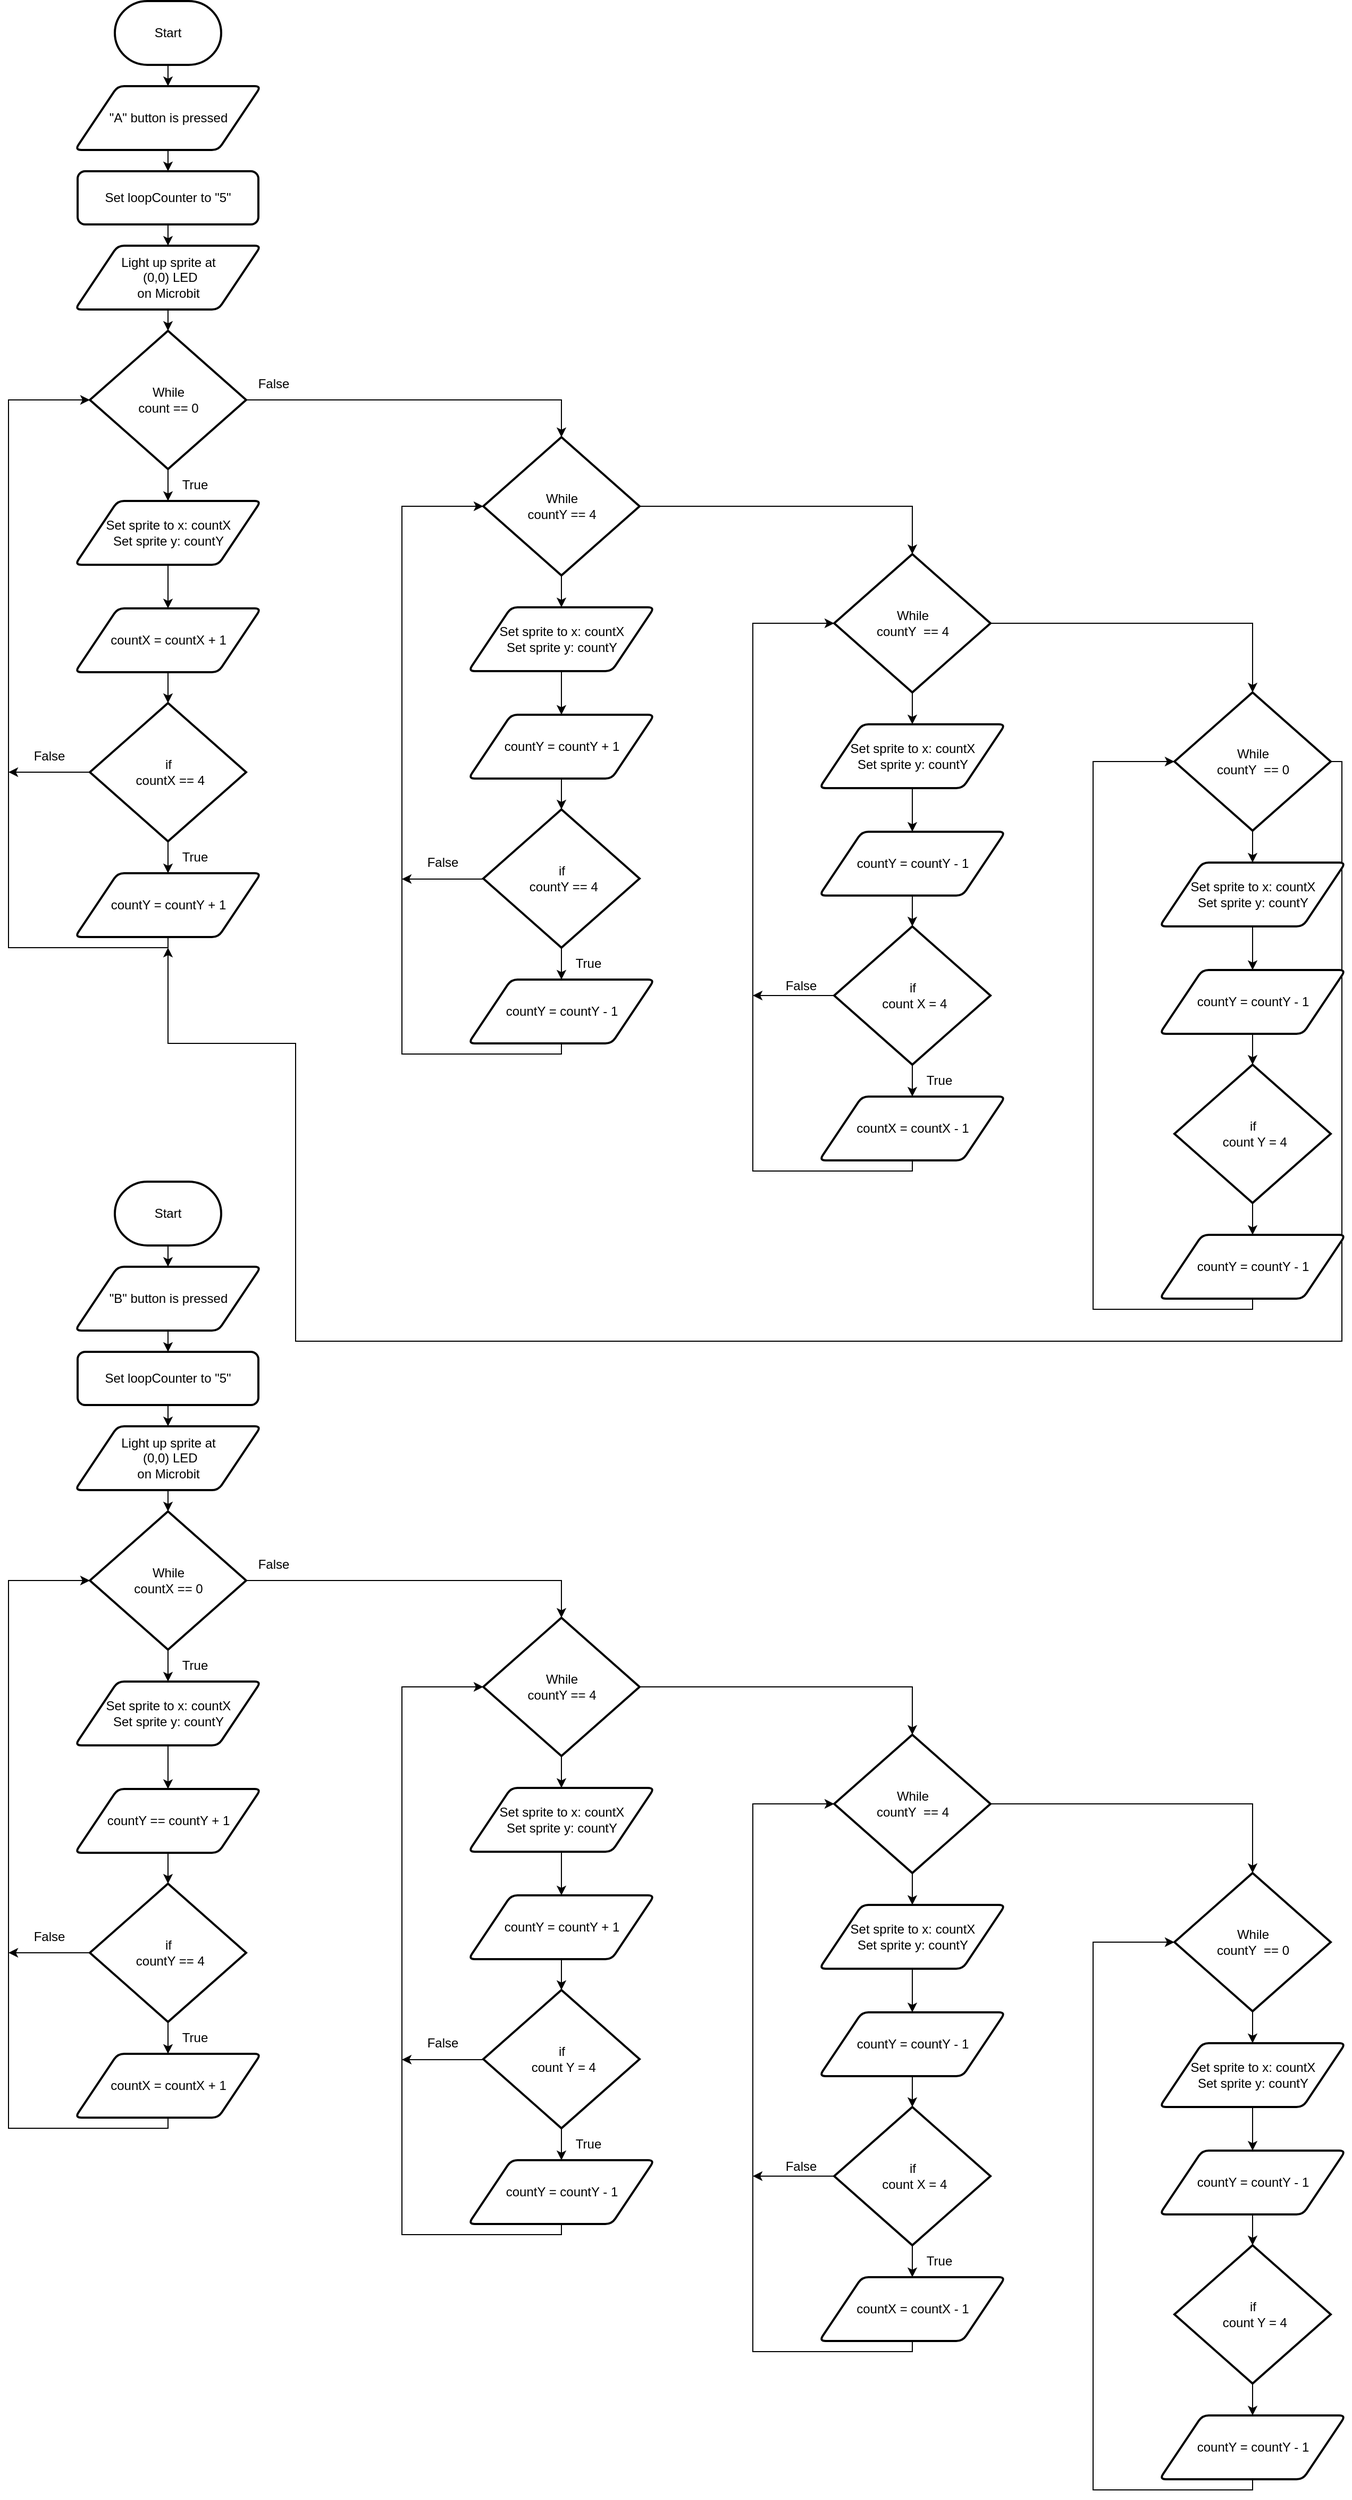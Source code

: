 <mxfile>
    <diagram id="HIP3nbAZw_EuaXWnEj3U" name="Page-1">
        <mxGraphModel dx="1851" dy="1880" grid="1" gridSize="10" guides="1" tooltips="1" connect="1" arrows="1" fold="1" page="1" pageScale="1" pageWidth="850" pageHeight="1100" math="0" shadow="0">
            <root>
                <mxCell id="0"/>
                <mxCell id="1" parent="0"/>
                <mxCell id="19" style="edgeStyle=orthogonalEdgeStyle;rounded=0;html=1;exitX=0.5;exitY=1;exitDx=0;exitDy=0;exitPerimeter=0;entryX=0.5;entryY=0;entryDx=0;entryDy=0;" edge="1" parent="1" source="2" target="9">
                    <mxGeometry relative="1" as="geometry"/>
                </mxCell>
                <mxCell id="2" value="Start" style="strokeWidth=2;html=1;shape=mxgraph.flowchart.terminator;whiteSpace=wrap;" parent="1" vertex="1">
                    <mxGeometry x="170" y="90" width="100" height="60" as="geometry"/>
                </mxCell>
                <mxCell id="20" style="edgeStyle=orthogonalEdgeStyle;rounded=0;html=1;exitX=0.5;exitY=1;exitDx=0;exitDy=0;entryX=0.5;entryY=0;entryDx=0;entryDy=0;" edge="1" parent="1" source="9" target="12">
                    <mxGeometry relative="1" as="geometry"/>
                </mxCell>
                <mxCell id="9" value="&quot;A&quot; button is pressed" style="shape=parallelogram;html=1;strokeWidth=2;perimeter=parallelogramPerimeter;whiteSpace=wrap;rounded=1;arcSize=12;size=0.23;" vertex="1" parent="1">
                    <mxGeometry x="132.5" y="170" width="175" height="60" as="geometry"/>
                </mxCell>
                <mxCell id="22" style="edgeStyle=orthogonalEdgeStyle;rounded=0;html=1;exitX=0.5;exitY=1;exitDx=0;exitDy=0;entryX=0.5;entryY=0;entryDx=0;entryDy=0;entryPerimeter=0;" edge="1" parent="1" source="11" target="13">
                    <mxGeometry relative="1" as="geometry"/>
                </mxCell>
                <mxCell id="11" value="Light up sprite at&lt;br&gt;&amp;nbsp;(0,0) LED&lt;br&gt;on Microbit" style="shape=parallelogram;html=1;strokeWidth=2;perimeter=parallelogramPerimeter;whiteSpace=wrap;rounded=1;arcSize=12;size=0.23;" vertex="1" parent="1">
                    <mxGeometry x="132.5" y="320" width="175" height="60" as="geometry"/>
                </mxCell>
                <mxCell id="21" style="edgeStyle=orthogonalEdgeStyle;rounded=0;html=1;exitX=0.5;exitY=1;exitDx=0;exitDy=0;entryX=0.5;entryY=0;entryDx=0;entryDy=0;" edge="1" parent="1" source="12" target="11">
                    <mxGeometry relative="1" as="geometry"/>
                </mxCell>
                <mxCell id="12" value="Set loopCounter to &quot;5&quot;" style="rounded=1;whiteSpace=wrap;html=1;absoluteArcSize=1;arcSize=14;strokeWidth=2;" vertex="1" parent="1">
                    <mxGeometry x="135" y="250" width="170" height="50" as="geometry"/>
                </mxCell>
                <mxCell id="24" style="edgeStyle=orthogonalEdgeStyle;rounded=0;html=1;exitX=0.5;exitY=1;exitDx=0;exitDy=0;exitPerimeter=0;entryX=0.5;entryY=0;entryDx=0;entryDy=0;" edge="1" parent="1" source="13" target="14">
                    <mxGeometry relative="1" as="geometry"/>
                </mxCell>
                <mxCell id="38" style="edgeStyle=orthogonalEdgeStyle;rounded=0;html=1;exitX=1;exitY=0.5;exitDx=0;exitDy=0;exitPerimeter=0;entryX=0.5;entryY=0;entryDx=0;entryDy=0;entryPerimeter=0;" edge="1" parent="1" source="13" target="29">
                    <mxGeometry relative="1" as="geometry"/>
                </mxCell>
                <mxCell id="13" value="While &lt;br&gt;count == 0" style="strokeWidth=2;html=1;shape=mxgraph.flowchart.decision;whiteSpace=wrap;" vertex="1" parent="1">
                    <mxGeometry x="146.5" y="400" width="147" height="130" as="geometry"/>
                </mxCell>
                <mxCell id="25" style="edgeStyle=orthogonalEdgeStyle;rounded=0;html=1;exitX=0.5;exitY=1;exitDx=0;exitDy=0;entryX=0.5;entryY=0;entryDx=0;entryDy=0;" edge="1" parent="1" source="14" target="15">
                    <mxGeometry relative="1" as="geometry"/>
                </mxCell>
                <mxCell id="14" value="Set sprite to x: countX&lt;br&gt;Set sprite y: countY" style="shape=parallelogram;html=1;strokeWidth=2;perimeter=parallelogramPerimeter;whiteSpace=wrap;rounded=1;arcSize=12;size=0.23;" vertex="1" parent="1">
                    <mxGeometry x="132.5" y="560" width="175" height="60" as="geometry"/>
                </mxCell>
                <mxCell id="26" style="edgeStyle=orthogonalEdgeStyle;rounded=0;html=1;exitX=0.5;exitY=1;exitDx=0;exitDy=0;entryX=0.5;entryY=0;entryDx=0;entryDy=0;entryPerimeter=0;" edge="1" parent="1" source="15" target="16">
                    <mxGeometry relative="1" as="geometry"/>
                </mxCell>
                <mxCell id="15" value="countX = countX + 1" style="shape=parallelogram;html=1;strokeWidth=2;perimeter=parallelogramPerimeter;whiteSpace=wrap;rounded=1;arcSize=12;size=0.23;" vertex="1" parent="1">
                    <mxGeometry x="132.5" y="661" width="175" height="60" as="geometry"/>
                </mxCell>
                <mxCell id="27" style="edgeStyle=orthogonalEdgeStyle;rounded=0;html=1;exitX=0.5;exitY=1;exitDx=0;exitDy=0;exitPerimeter=0;entryX=0.5;entryY=0;entryDx=0;entryDy=0;" edge="1" parent="1" source="16" target="17">
                    <mxGeometry relative="1" as="geometry"/>
                </mxCell>
                <mxCell id="61" style="edgeStyle=orthogonalEdgeStyle;rounded=0;html=1;exitX=0;exitY=0.5;exitDx=0;exitDy=0;exitPerimeter=0;" edge="1" parent="1" source="16">
                    <mxGeometry relative="1" as="geometry">
                        <mxPoint x="70" y="815" as="targetPoint"/>
                    </mxGeometry>
                </mxCell>
                <mxCell id="16" value="if&lt;br&gt;&amp;nbsp;countX == 4" style="strokeWidth=2;html=1;shape=mxgraph.flowchart.decision;whiteSpace=wrap;" vertex="1" parent="1">
                    <mxGeometry x="146.5" y="750" width="147" height="130" as="geometry"/>
                </mxCell>
                <mxCell id="18" style="edgeStyle=orthogonalEdgeStyle;html=1;exitX=0.5;exitY=1;exitDx=0;exitDy=0;entryX=0;entryY=0.5;entryDx=0;entryDy=0;entryPerimeter=0;rounded=0;" edge="1" parent="1" source="17" target="13">
                    <mxGeometry relative="1" as="geometry">
                        <Array as="points">
                            <mxPoint x="220" y="980"/>
                            <mxPoint x="70" y="980"/>
                            <mxPoint x="70" y="465"/>
                        </Array>
                    </mxGeometry>
                </mxCell>
                <mxCell id="17" value="countY = countY + 1" style="shape=parallelogram;html=1;strokeWidth=2;perimeter=parallelogramPerimeter;whiteSpace=wrap;rounded=1;arcSize=12;size=0.23;" vertex="1" parent="1">
                    <mxGeometry x="132.5" y="910" width="175" height="60" as="geometry"/>
                </mxCell>
                <mxCell id="28" style="edgeStyle=orthogonalEdgeStyle;rounded=0;html=1;exitX=0.5;exitY=1;exitDx=0;exitDy=0;exitPerimeter=0;entryX=0.5;entryY=0;entryDx=0;entryDy=0;" edge="1" source="29" target="31" parent="1">
                    <mxGeometry relative="1" as="geometry"/>
                </mxCell>
                <mxCell id="49" style="edgeStyle=orthogonalEdgeStyle;rounded=0;html=1;exitX=1;exitY=0.5;exitDx=0;exitDy=0;exitPerimeter=0;entryX=0.5;entryY=0;entryDx=0;entryDy=0;entryPerimeter=0;" edge="1" parent="1" source="29" target="40">
                    <mxGeometry relative="1" as="geometry"/>
                </mxCell>
                <mxCell id="29" value="While &lt;br&gt;countY == 4" style="strokeWidth=2;html=1;shape=mxgraph.flowchart.decision;whiteSpace=wrap;" vertex="1" parent="1">
                    <mxGeometry x="516.5" y="500" width="147" height="130" as="geometry"/>
                </mxCell>
                <mxCell id="30" style="edgeStyle=orthogonalEdgeStyle;rounded=0;html=1;exitX=0.5;exitY=1;exitDx=0;exitDy=0;entryX=0.5;entryY=0;entryDx=0;entryDy=0;" edge="1" source="31" target="33" parent="1">
                    <mxGeometry relative="1" as="geometry"/>
                </mxCell>
                <mxCell id="31" value="Set sprite to x: countX&lt;br&gt;Set sprite y: countY" style="shape=parallelogram;html=1;strokeWidth=2;perimeter=parallelogramPerimeter;whiteSpace=wrap;rounded=1;arcSize=12;size=0.23;" vertex="1" parent="1">
                    <mxGeometry x="502.5" y="660" width="175" height="60" as="geometry"/>
                </mxCell>
                <mxCell id="32" style="edgeStyle=orthogonalEdgeStyle;rounded=0;html=1;exitX=0.5;exitY=1;exitDx=0;exitDy=0;entryX=0.5;entryY=0;entryDx=0;entryDy=0;entryPerimeter=0;" edge="1" source="33" target="35" parent="1">
                    <mxGeometry relative="1" as="geometry"/>
                </mxCell>
                <mxCell id="33" value="countY = countY + 1" style="shape=parallelogram;html=1;strokeWidth=2;perimeter=parallelogramPerimeter;whiteSpace=wrap;rounded=1;arcSize=12;size=0.23;" vertex="1" parent="1">
                    <mxGeometry x="502.5" y="761" width="175" height="60" as="geometry"/>
                </mxCell>
                <mxCell id="34" style="edgeStyle=orthogonalEdgeStyle;rounded=0;html=1;exitX=0.5;exitY=1;exitDx=0;exitDy=0;exitPerimeter=0;entryX=0.5;entryY=0;entryDx=0;entryDy=0;" edge="1" source="35" target="37" parent="1">
                    <mxGeometry relative="1" as="geometry"/>
                </mxCell>
                <mxCell id="35" value="if&lt;br&gt;&amp;nbsp;countY == 4" style="strokeWidth=2;html=1;shape=mxgraph.flowchart.decision;whiteSpace=wrap;" vertex="1" parent="1">
                    <mxGeometry x="516.5" y="850" width="147" height="130" as="geometry"/>
                </mxCell>
                <mxCell id="36" style="edgeStyle=orthogonalEdgeStyle;html=1;exitX=0.5;exitY=1;exitDx=0;exitDy=0;entryX=0;entryY=0.5;entryDx=0;entryDy=0;entryPerimeter=0;rounded=0;" edge="1" source="37" target="29" parent="1">
                    <mxGeometry relative="1" as="geometry">
                        <Array as="points">
                            <mxPoint x="590" y="1080"/>
                            <mxPoint x="440" y="1080"/>
                            <mxPoint x="440" y="565"/>
                        </Array>
                    </mxGeometry>
                </mxCell>
                <mxCell id="37" value="countY = countY - 1" style="shape=parallelogram;html=1;strokeWidth=2;perimeter=parallelogramPerimeter;whiteSpace=wrap;rounded=1;arcSize=12;size=0.23;" vertex="1" parent="1">
                    <mxGeometry x="502.5" y="1010" width="175" height="60" as="geometry"/>
                </mxCell>
                <mxCell id="39" style="edgeStyle=orthogonalEdgeStyle;rounded=0;html=1;exitX=0.5;exitY=1;exitDx=0;exitDy=0;exitPerimeter=0;entryX=0.5;entryY=0;entryDx=0;entryDy=0;" edge="1" source="40" target="42" parent="1">
                    <mxGeometry relative="1" as="geometry"/>
                </mxCell>
                <mxCell id="60" style="edgeStyle=orthogonalEdgeStyle;rounded=0;html=1;exitX=1;exitY=0.5;exitDx=0;exitDy=0;exitPerimeter=0;entryX=0.5;entryY=0;entryDx=0;entryDy=0;entryPerimeter=0;" edge="1" parent="1" source="40" target="51">
                    <mxGeometry relative="1" as="geometry"/>
                </mxCell>
                <mxCell id="40" value="While &lt;br&gt;countY&amp;nbsp;&amp;nbsp;==&amp;nbsp;4" style="strokeWidth=2;html=1;shape=mxgraph.flowchart.decision;whiteSpace=wrap;" vertex="1" parent="1">
                    <mxGeometry x="846.5" y="610" width="147" height="130" as="geometry"/>
                </mxCell>
                <mxCell id="41" style="edgeStyle=orthogonalEdgeStyle;rounded=0;html=1;exitX=0.5;exitY=1;exitDx=0;exitDy=0;entryX=0.5;entryY=0;entryDx=0;entryDy=0;" edge="1" source="42" target="44" parent="1">
                    <mxGeometry relative="1" as="geometry"/>
                </mxCell>
                <mxCell id="42" value="Set sprite to x: countX&lt;br&gt;Set sprite y: countY" style="shape=parallelogram;html=1;strokeWidth=2;perimeter=parallelogramPerimeter;whiteSpace=wrap;rounded=1;arcSize=12;size=0.23;" vertex="1" parent="1">
                    <mxGeometry x="832.5" y="770" width="175" height="60" as="geometry"/>
                </mxCell>
                <mxCell id="43" style="edgeStyle=orthogonalEdgeStyle;rounded=0;html=1;exitX=0.5;exitY=1;exitDx=0;exitDy=0;entryX=0.5;entryY=0;entryDx=0;entryDy=0;entryPerimeter=0;" edge="1" source="44" target="46" parent="1">
                    <mxGeometry relative="1" as="geometry"/>
                </mxCell>
                <mxCell id="44" value="countY = countY - 1" style="shape=parallelogram;html=1;strokeWidth=2;perimeter=parallelogramPerimeter;whiteSpace=wrap;rounded=1;arcSize=12;size=0.23;" vertex="1" parent="1">
                    <mxGeometry x="832.5" y="871" width="175" height="60" as="geometry"/>
                </mxCell>
                <mxCell id="45" style="edgeStyle=orthogonalEdgeStyle;rounded=0;html=1;exitX=0.5;exitY=1;exitDx=0;exitDy=0;exitPerimeter=0;entryX=0.5;entryY=0;entryDx=0;entryDy=0;" edge="1" source="46" target="48" parent="1">
                    <mxGeometry relative="1" as="geometry"/>
                </mxCell>
                <mxCell id="46" value="if&lt;br&gt;&amp;nbsp;count X = 4" style="strokeWidth=2;html=1;shape=mxgraph.flowchart.decision;whiteSpace=wrap;" vertex="1" parent="1">
                    <mxGeometry x="846.5" y="960" width="147" height="130" as="geometry"/>
                </mxCell>
                <mxCell id="47" style="edgeStyle=orthogonalEdgeStyle;html=1;exitX=0.5;exitY=1;exitDx=0;exitDy=0;entryX=0;entryY=0.5;entryDx=0;entryDy=0;entryPerimeter=0;rounded=0;" edge="1" source="48" target="40" parent="1">
                    <mxGeometry relative="1" as="geometry">
                        <Array as="points">
                            <mxPoint x="920" y="1190"/>
                            <mxPoint x="770" y="1190"/>
                            <mxPoint x="770" y="675"/>
                        </Array>
                    </mxGeometry>
                </mxCell>
                <mxCell id="48" value="countX = countX - 1" style="shape=parallelogram;html=1;strokeWidth=2;perimeter=parallelogramPerimeter;whiteSpace=wrap;rounded=1;arcSize=12;size=0.23;" vertex="1" parent="1">
                    <mxGeometry x="832.5" y="1120" width="175" height="60" as="geometry"/>
                </mxCell>
                <mxCell id="50" style="edgeStyle=orthogonalEdgeStyle;rounded=0;html=1;exitX=0.5;exitY=1;exitDx=0;exitDy=0;exitPerimeter=0;entryX=0.5;entryY=0;entryDx=0;entryDy=0;" edge="1" source="51" target="53" parent="1">
                    <mxGeometry relative="1" as="geometry"/>
                </mxCell>
                <mxCell id="144" style="edgeStyle=orthogonalEdgeStyle;rounded=0;html=1;exitX=1;exitY=0.5;exitDx=0;exitDy=0;exitPerimeter=0;" edge="1" parent="1" source="51">
                    <mxGeometry relative="1" as="geometry">
                        <mxPoint x="220" y="980" as="targetPoint"/>
                        <Array as="points">
                            <mxPoint x="1324" y="805"/>
                            <mxPoint x="1324" y="1350"/>
                            <mxPoint x="340" y="1350"/>
                            <mxPoint x="340" y="1070"/>
                            <mxPoint x="220" y="1070"/>
                        </Array>
                    </mxGeometry>
                </mxCell>
                <mxCell id="51" value="While &lt;br&gt;countY&amp;nbsp;&amp;nbsp;==&amp;nbsp;0" style="strokeWidth=2;html=1;shape=mxgraph.flowchart.decision;whiteSpace=wrap;" vertex="1" parent="1">
                    <mxGeometry x="1166.5" y="740" width="147" height="130" as="geometry"/>
                </mxCell>
                <mxCell id="52" style="edgeStyle=orthogonalEdgeStyle;rounded=0;html=1;exitX=0.5;exitY=1;exitDx=0;exitDy=0;entryX=0.5;entryY=0;entryDx=0;entryDy=0;" edge="1" source="53" target="55" parent="1">
                    <mxGeometry relative="1" as="geometry"/>
                </mxCell>
                <mxCell id="53" value="Set sprite to x: countX&lt;br&gt;Set sprite y: countY" style="shape=parallelogram;html=1;strokeWidth=2;perimeter=parallelogramPerimeter;whiteSpace=wrap;rounded=1;arcSize=12;size=0.23;" vertex="1" parent="1">
                    <mxGeometry x="1152.5" y="900" width="175" height="60" as="geometry"/>
                </mxCell>
                <mxCell id="54" style="edgeStyle=orthogonalEdgeStyle;rounded=0;html=1;exitX=0.5;exitY=1;exitDx=0;exitDy=0;entryX=0.5;entryY=0;entryDx=0;entryDy=0;entryPerimeter=0;" edge="1" source="55" target="57" parent="1">
                    <mxGeometry relative="1" as="geometry"/>
                </mxCell>
                <mxCell id="55" value="countY = countY - 1" style="shape=parallelogram;html=1;strokeWidth=2;perimeter=parallelogramPerimeter;whiteSpace=wrap;rounded=1;arcSize=12;size=0.23;" vertex="1" parent="1">
                    <mxGeometry x="1152.5" y="1001" width="175" height="60" as="geometry"/>
                </mxCell>
                <mxCell id="56" style="edgeStyle=orthogonalEdgeStyle;rounded=0;html=1;exitX=0.5;exitY=1;exitDx=0;exitDy=0;exitPerimeter=0;entryX=0.5;entryY=0;entryDx=0;entryDy=0;" edge="1" source="57" target="59" parent="1">
                    <mxGeometry relative="1" as="geometry"/>
                </mxCell>
                <mxCell id="57" value="if&lt;br&gt;&amp;nbsp;count Y = 4" style="strokeWidth=2;html=1;shape=mxgraph.flowchart.decision;whiteSpace=wrap;" vertex="1" parent="1">
                    <mxGeometry x="1166.5" y="1090" width="147" height="130" as="geometry"/>
                </mxCell>
                <mxCell id="58" style="edgeStyle=orthogonalEdgeStyle;html=1;exitX=0.5;exitY=1;exitDx=0;exitDy=0;entryX=0;entryY=0.5;entryDx=0;entryDy=0;entryPerimeter=0;rounded=0;" edge="1" source="59" target="51" parent="1">
                    <mxGeometry relative="1" as="geometry">
                        <Array as="points">
                            <mxPoint x="1240" y="1320"/>
                            <mxPoint x="1090" y="1320"/>
                            <mxPoint x="1090" y="805"/>
                        </Array>
                    </mxGeometry>
                </mxCell>
                <mxCell id="59" value="countY = countY - 1" style="shape=parallelogram;html=1;strokeWidth=2;perimeter=parallelogramPerimeter;whiteSpace=wrap;rounded=1;arcSize=12;size=0.23;" vertex="1" parent="1">
                    <mxGeometry x="1152.5" y="1250" width="175" height="60" as="geometry"/>
                </mxCell>
                <mxCell id="62" value="False" style="text;html=1;align=center;verticalAlign=middle;resizable=0;points=[];autosize=1;strokeColor=none;fillColor=none;" vertex="1" parent="1">
                    <mxGeometry x="82.5" y="785" width="50" height="30" as="geometry"/>
                </mxCell>
                <mxCell id="63" value="True" style="text;html=1;align=center;verticalAlign=middle;resizable=0;points=[];autosize=1;strokeColor=none;fillColor=none;" vertex="1" parent="1">
                    <mxGeometry x="220" y="880" width="50" height="30" as="geometry"/>
                </mxCell>
                <mxCell id="64" value="True" style="text;html=1;align=center;verticalAlign=middle;resizable=0;points=[];autosize=1;strokeColor=none;fillColor=none;" vertex="1" parent="1">
                    <mxGeometry x="220" y="530" width="50" height="30" as="geometry"/>
                </mxCell>
                <mxCell id="65" value="False" style="text;html=1;align=center;verticalAlign=middle;resizable=0;points=[];autosize=1;strokeColor=none;fillColor=none;" vertex="1" parent="1">
                    <mxGeometry x="293.5" y="435" width="50" height="30" as="geometry"/>
                </mxCell>
                <mxCell id="68" style="edgeStyle=orthogonalEdgeStyle;rounded=0;html=1;exitX=0;exitY=0.5;exitDx=0;exitDy=0;exitPerimeter=0;" edge="1" parent="1">
                    <mxGeometry relative="1" as="geometry">
                        <mxPoint x="440" y="915.44" as="targetPoint"/>
                        <mxPoint x="516.5" y="915.44" as="sourcePoint"/>
                    </mxGeometry>
                </mxCell>
                <mxCell id="69" value="False" style="text;html=1;align=center;verticalAlign=middle;resizable=0;points=[];autosize=1;strokeColor=none;fillColor=none;" vertex="1" parent="1">
                    <mxGeometry x="452.5" y="885.44" width="50" height="30" as="geometry"/>
                </mxCell>
                <mxCell id="70" value="False" style="text;html=1;align=center;verticalAlign=middle;resizable=0;points=[];autosize=1;strokeColor=none;fillColor=none;" vertex="1" parent="1">
                    <mxGeometry x="790" y="1001" width="50" height="30" as="geometry"/>
                </mxCell>
                <mxCell id="71" style="edgeStyle=orthogonalEdgeStyle;rounded=0;html=1;exitX=0;exitY=0.5;exitDx=0;exitDy=0;exitPerimeter=0;" edge="1" parent="1" source="46">
                    <mxGeometry relative="1" as="geometry">
                        <mxPoint x="770" y="1025" as="targetPoint"/>
                        <mxPoint x="832.5" y="1020" as="sourcePoint"/>
                    </mxGeometry>
                </mxCell>
                <mxCell id="75" value="True" style="text;html=1;align=center;verticalAlign=middle;resizable=0;points=[];autosize=1;strokeColor=none;fillColor=none;" vertex="1" parent="1">
                    <mxGeometry x="590" y="980" width="50" height="30" as="geometry"/>
                </mxCell>
                <mxCell id="76" value="True" style="text;html=1;align=center;verticalAlign=middle;resizable=0;points=[];autosize=1;strokeColor=none;fillColor=none;" vertex="1" parent="1">
                    <mxGeometry x="920" y="1090" width="50" height="30" as="geometry"/>
                </mxCell>
                <mxCell id="77" style="edgeStyle=orthogonalEdgeStyle;rounded=0;html=1;exitX=0.5;exitY=1;exitDx=0;exitDy=0;exitPerimeter=0;entryX=0.5;entryY=0;entryDx=0;entryDy=0;" edge="1" parent="1" source="78" target="80">
                    <mxGeometry relative="1" as="geometry"/>
                </mxCell>
                <mxCell id="78" value="Start" style="strokeWidth=2;html=1;shape=mxgraph.flowchart.terminator;whiteSpace=wrap;" vertex="1" parent="1">
                    <mxGeometry x="170" y="1200" width="100" height="60" as="geometry"/>
                </mxCell>
                <mxCell id="79" style="edgeStyle=orthogonalEdgeStyle;rounded=0;html=1;exitX=0.5;exitY=1;exitDx=0;exitDy=0;entryX=0.5;entryY=0;entryDx=0;entryDy=0;" edge="1" parent="1" source="80" target="84">
                    <mxGeometry relative="1" as="geometry"/>
                </mxCell>
                <mxCell id="80" value="&quot;B&quot; button is pressed" style="shape=parallelogram;html=1;strokeWidth=2;perimeter=parallelogramPerimeter;whiteSpace=wrap;rounded=1;arcSize=12;size=0.23;" vertex="1" parent="1">
                    <mxGeometry x="132.5" y="1280" width="175" height="60" as="geometry"/>
                </mxCell>
                <mxCell id="81" style="edgeStyle=orthogonalEdgeStyle;rounded=0;html=1;exitX=0.5;exitY=1;exitDx=0;exitDy=0;entryX=0.5;entryY=0;entryDx=0;entryDy=0;entryPerimeter=0;" edge="1" parent="1" source="82" target="87">
                    <mxGeometry relative="1" as="geometry"/>
                </mxCell>
                <mxCell id="82" value="Light up sprite at&lt;br&gt;&amp;nbsp;(0,0) LED&lt;br&gt;on Microbit" style="shape=parallelogram;html=1;strokeWidth=2;perimeter=parallelogramPerimeter;whiteSpace=wrap;rounded=1;arcSize=12;size=0.23;" vertex="1" parent="1">
                    <mxGeometry x="132.5" y="1430" width="175" height="60" as="geometry"/>
                </mxCell>
                <mxCell id="83" style="edgeStyle=orthogonalEdgeStyle;rounded=0;html=1;exitX=0.5;exitY=1;exitDx=0;exitDy=0;entryX=0.5;entryY=0;entryDx=0;entryDy=0;" edge="1" parent="1" source="84" target="82">
                    <mxGeometry relative="1" as="geometry"/>
                </mxCell>
                <mxCell id="84" value="Set loopCounter to &quot;5&quot;" style="rounded=1;whiteSpace=wrap;html=1;absoluteArcSize=1;arcSize=14;strokeWidth=2;" vertex="1" parent="1">
                    <mxGeometry x="135" y="1360" width="170" height="50" as="geometry"/>
                </mxCell>
                <mxCell id="85" style="edgeStyle=orthogonalEdgeStyle;rounded=0;html=1;exitX=0.5;exitY=1;exitDx=0;exitDy=0;exitPerimeter=0;entryX=0.5;entryY=0;entryDx=0;entryDy=0;" edge="1" parent="1" source="87" target="89">
                    <mxGeometry relative="1" as="geometry"/>
                </mxCell>
                <mxCell id="86" style="edgeStyle=orthogonalEdgeStyle;rounded=0;html=1;exitX=1;exitY=0.5;exitDx=0;exitDy=0;exitPerimeter=0;entryX=0.5;entryY=0;entryDx=0;entryDy=0;entryPerimeter=0;" edge="1" parent="1" source="87" target="99">
                    <mxGeometry relative="1" as="geometry"/>
                </mxCell>
                <mxCell id="87" value="While &lt;br&gt;countX == 0" style="strokeWidth=2;html=1;shape=mxgraph.flowchart.decision;whiteSpace=wrap;" vertex="1" parent="1">
                    <mxGeometry x="146.5" y="1510" width="147" height="130" as="geometry"/>
                </mxCell>
                <mxCell id="88" style="edgeStyle=orthogonalEdgeStyle;rounded=0;html=1;exitX=0.5;exitY=1;exitDx=0;exitDy=0;entryX=0.5;entryY=0;entryDx=0;entryDy=0;" edge="1" parent="1" source="89" target="91">
                    <mxGeometry relative="1" as="geometry"/>
                </mxCell>
                <mxCell id="89" value="Set sprite to x: countX&lt;br&gt;Set sprite y: countY" style="shape=parallelogram;html=1;strokeWidth=2;perimeter=parallelogramPerimeter;whiteSpace=wrap;rounded=1;arcSize=12;size=0.23;" vertex="1" parent="1">
                    <mxGeometry x="132.5" y="1670" width="175" height="60" as="geometry"/>
                </mxCell>
                <mxCell id="90" style="edgeStyle=orthogonalEdgeStyle;rounded=0;html=1;exitX=0.5;exitY=1;exitDx=0;exitDy=0;entryX=0.5;entryY=0;entryDx=0;entryDy=0;entryPerimeter=0;" edge="1" parent="1" source="91" target="94">
                    <mxGeometry relative="1" as="geometry"/>
                </mxCell>
                <mxCell id="91" value="countY == countY + 1" style="shape=parallelogram;html=1;strokeWidth=2;perimeter=parallelogramPerimeter;whiteSpace=wrap;rounded=1;arcSize=12;size=0.23;" vertex="1" parent="1">
                    <mxGeometry x="132.5" y="1771" width="175" height="60" as="geometry"/>
                </mxCell>
                <mxCell id="92" style="edgeStyle=orthogonalEdgeStyle;rounded=0;html=1;exitX=0.5;exitY=1;exitDx=0;exitDy=0;exitPerimeter=0;entryX=0.5;entryY=0;entryDx=0;entryDy=0;" edge="1" parent="1" source="94" target="96">
                    <mxGeometry relative="1" as="geometry"/>
                </mxCell>
                <mxCell id="93" style="edgeStyle=orthogonalEdgeStyle;rounded=0;html=1;exitX=0;exitY=0.5;exitDx=0;exitDy=0;exitPerimeter=0;" edge="1" parent="1" source="94">
                    <mxGeometry relative="1" as="geometry">
                        <mxPoint x="70" y="1925" as="targetPoint"/>
                    </mxGeometry>
                </mxCell>
                <mxCell id="94" value="if&lt;br&gt;&amp;nbsp;countY == 4" style="strokeWidth=2;html=1;shape=mxgraph.flowchart.decision;whiteSpace=wrap;" vertex="1" parent="1">
                    <mxGeometry x="146.5" y="1860" width="147" height="130" as="geometry"/>
                </mxCell>
                <mxCell id="95" style="edgeStyle=orthogonalEdgeStyle;html=1;exitX=0.5;exitY=1;exitDx=0;exitDy=0;entryX=0;entryY=0.5;entryDx=0;entryDy=0;entryPerimeter=0;rounded=0;" edge="1" parent="1" source="96" target="87">
                    <mxGeometry relative="1" as="geometry">
                        <Array as="points">
                            <mxPoint x="220" y="2090"/>
                            <mxPoint x="70" y="2090"/>
                            <mxPoint x="70" y="1575"/>
                        </Array>
                    </mxGeometry>
                </mxCell>
                <mxCell id="96" value="countX = countX + 1" style="shape=parallelogram;html=1;strokeWidth=2;perimeter=parallelogramPerimeter;whiteSpace=wrap;rounded=1;arcSize=12;size=0.23;" vertex="1" parent="1">
                    <mxGeometry x="132.5" y="2020" width="175" height="60" as="geometry"/>
                </mxCell>
                <mxCell id="97" style="edgeStyle=orthogonalEdgeStyle;rounded=0;html=1;exitX=0.5;exitY=1;exitDx=0;exitDy=0;exitPerimeter=0;entryX=0.5;entryY=0;entryDx=0;entryDy=0;" edge="1" parent="1" source="99" target="101">
                    <mxGeometry relative="1" as="geometry"/>
                </mxCell>
                <mxCell id="98" style="edgeStyle=orthogonalEdgeStyle;rounded=0;html=1;exitX=1;exitY=0.5;exitDx=0;exitDy=0;exitPerimeter=0;entryX=0.5;entryY=0;entryDx=0;entryDy=0;entryPerimeter=0;" edge="1" parent="1" source="99" target="110">
                    <mxGeometry relative="1" as="geometry"/>
                </mxCell>
                <mxCell id="99" value="While &lt;br&gt;countY == 4" style="strokeWidth=2;html=1;shape=mxgraph.flowchart.decision;whiteSpace=wrap;" vertex="1" parent="1">
                    <mxGeometry x="516.5" y="1610" width="147" height="130" as="geometry"/>
                </mxCell>
                <mxCell id="100" style="edgeStyle=orthogonalEdgeStyle;rounded=0;html=1;exitX=0.5;exitY=1;exitDx=0;exitDy=0;entryX=0.5;entryY=0;entryDx=0;entryDy=0;" edge="1" parent="1" source="101" target="103">
                    <mxGeometry relative="1" as="geometry"/>
                </mxCell>
                <mxCell id="101" value="Set sprite to x: countX&lt;br&gt;Set sprite y: countY" style="shape=parallelogram;html=1;strokeWidth=2;perimeter=parallelogramPerimeter;whiteSpace=wrap;rounded=1;arcSize=12;size=0.23;" vertex="1" parent="1">
                    <mxGeometry x="502.5" y="1770" width="175" height="60" as="geometry"/>
                </mxCell>
                <mxCell id="102" style="edgeStyle=orthogonalEdgeStyle;rounded=0;html=1;exitX=0.5;exitY=1;exitDx=0;exitDy=0;entryX=0.5;entryY=0;entryDx=0;entryDy=0;entryPerimeter=0;" edge="1" parent="1" source="103" target="105">
                    <mxGeometry relative="1" as="geometry"/>
                </mxCell>
                <mxCell id="103" value="countY = countY + 1" style="shape=parallelogram;html=1;strokeWidth=2;perimeter=parallelogramPerimeter;whiteSpace=wrap;rounded=1;arcSize=12;size=0.23;" vertex="1" parent="1">
                    <mxGeometry x="502.5" y="1871" width="175" height="60" as="geometry"/>
                </mxCell>
                <mxCell id="104" style="edgeStyle=orthogonalEdgeStyle;rounded=0;html=1;exitX=0.5;exitY=1;exitDx=0;exitDy=0;exitPerimeter=0;entryX=0.5;entryY=0;entryDx=0;entryDy=0;" edge="1" parent="1" source="105" target="107">
                    <mxGeometry relative="1" as="geometry"/>
                </mxCell>
                <mxCell id="105" value="if&lt;br&gt;&amp;nbsp;count Y = 4" style="strokeWidth=2;html=1;shape=mxgraph.flowchart.decision;whiteSpace=wrap;" vertex="1" parent="1">
                    <mxGeometry x="516.5" y="1960" width="147" height="130" as="geometry"/>
                </mxCell>
                <mxCell id="106" style="edgeStyle=orthogonalEdgeStyle;html=1;exitX=0.5;exitY=1;exitDx=0;exitDy=0;entryX=0;entryY=0.5;entryDx=0;entryDy=0;entryPerimeter=0;rounded=0;" edge="1" parent="1" source="107" target="99">
                    <mxGeometry relative="1" as="geometry">
                        <Array as="points">
                            <mxPoint x="590" y="2190"/>
                            <mxPoint x="440" y="2190"/>
                            <mxPoint x="440" y="1675"/>
                        </Array>
                    </mxGeometry>
                </mxCell>
                <mxCell id="107" value="countY = countY - 1" style="shape=parallelogram;html=1;strokeWidth=2;perimeter=parallelogramPerimeter;whiteSpace=wrap;rounded=1;arcSize=12;size=0.23;" vertex="1" parent="1">
                    <mxGeometry x="502.5" y="2120" width="175" height="60" as="geometry"/>
                </mxCell>
                <mxCell id="108" style="edgeStyle=orthogonalEdgeStyle;rounded=0;html=1;exitX=0.5;exitY=1;exitDx=0;exitDy=0;exitPerimeter=0;entryX=0.5;entryY=0;entryDx=0;entryDy=0;" edge="1" parent="1" source="110" target="112">
                    <mxGeometry relative="1" as="geometry"/>
                </mxCell>
                <mxCell id="109" style="edgeStyle=orthogonalEdgeStyle;rounded=0;html=1;exitX=1;exitY=0.5;exitDx=0;exitDy=0;exitPerimeter=0;entryX=0.5;entryY=0;entryDx=0;entryDy=0;entryPerimeter=0;" edge="1" parent="1" source="110" target="120">
                    <mxGeometry relative="1" as="geometry"/>
                </mxCell>
                <mxCell id="110" value="While &lt;br&gt;countY&amp;nbsp;&amp;nbsp;==&amp;nbsp;4" style="strokeWidth=2;html=1;shape=mxgraph.flowchart.decision;whiteSpace=wrap;" vertex="1" parent="1">
                    <mxGeometry x="846.5" y="1720" width="147" height="130" as="geometry"/>
                </mxCell>
                <mxCell id="111" style="edgeStyle=orthogonalEdgeStyle;rounded=0;html=1;exitX=0.5;exitY=1;exitDx=0;exitDy=0;entryX=0.5;entryY=0;entryDx=0;entryDy=0;" edge="1" parent="1" source="112" target="114">
                    <mxGeometry relative="1" as="geometry"/>
                </mxCell>
                <mxCell id="112" value="Set sprite to x: countX&lt;br&gt;Set sprite y: countY" style="shape=parallelogram;html=1;strokeWidth=2;perimeter=parallelogramPerimeter;whiteSpace=wrap;rounded=1;arcSize=12;size=0.23;" vertex="1" parent="1">
                    <mxGeometry x="832.5" y="1880" width="175" height="60" as="geometry"/>
                </mxCell>
                <mxCell id="113" style="edgeStyle=orthogonalEdgeStyle;rounded=0;html=1;exitX=0.5;exitY=1;exitDx=0;exitDy=0;entryX=0.5;entryY=0;entryDx=0;entryDy=0;entryPerimeter=0;" edge="1" parent="1" source="114" target="116">
                    <mxGeometry relative="1" as="geometry"/>
                </mxCell>
                <mxCell id="114" value="countY = countY - 1" style="shape=parallelogram;html=1;strokeWidth=2;perimeter=parallelogramPerimeter;whiteSpace=wrap;rounded=1;arcSize=12;size=0.23;" vertex="1" parent="1">
                    <mxGeometry x="832.5" y="1981" width="175" height="60" as="geometry"/>
                </mxCell>
                <mxCell id="115" style="edgeStyle=orthogonalEdgeStyle;rounded=0;html=1;exitX=0.5;exitY=1;exitDx=0;exitDy=0;exitPerimeter=0;entryX=0.5;entryY=0;entryDx=0;entryDy=0;" edge="1" parent="1" source="116" target="118">
                    <mxGeometry relative="1" as="geometry"/>
                </mxCell>
                <mxCell id="116" value="if&lt;br&gt;&amp;nbsp;count X = 4" style="strokeWidth=2;html=1;shape=mxgraph.flowchart.decision;whiteSpace=wrap;" vertex="1" parent="1">
                    <mxGeometry x="846.5" y="2070" width="147" height="130" as="geometry"/>
                </mxCell>
                <mxCell id="117" style="edgeStyle=orthogonalEdgeStyle;html=1;exitX=0.5;exitY=1;exitDx=0;exitDy=0;entryX=0;entryY=0.5;entryDx=0;entryDy=0;entryPerimeter=0;rounded=0;" edge="1" parent="1" source="118" target="110">
                    <mxGeometry relative="1" as="geometry">
                        <Array as="points">
                            <mxPoint x="920" y="2300"/>
                            <mxPoint x="770" y="2300"/>
                            <mxPoint x="770" y="1785"/>
                        </Array>
                    </mxGeometry>
                </mxCell>
                <mxCell id="118" value="countX = countX - 1" style="shape=parallelogram;html=1;strokeWidth=2;perimeter=parallelogramPerimeter;whiteSpace=wrap;rounded=1;arcSize=12;size=0.23;" vertex="1" parent="1">
                    <mxGeometry x="832.5" y="2230" width="175" height="60" as="geometry"/>
                </mxCell>
                <mxCell id="119" style="edgeStyle=orthogonalEdgeStyle;rounded=0;html=1;exitX=0.5;exitY=1;exitDx=0;exitDy=0;exitPerimeter=0;entryX=0.5;entryY=0;entryDx=0;entryDy=0;" edge="1" parent="1" source="120" target="122">
                    <mxGeometry relative="1" as="geometry"/>
                </mxCell>
                <mxCell id="120" value="While &lt;br&gt;countY&amp;nbsp;&amp;nbsp;==&amp;nbsp;0" style="strokeWidth=2;html=1;shape=mxgraph.flowchart.decision;whiteSpace=wrap;" vertex="1" parent="1">
                    <mxGeometry x="1166.5" y="1850" width="147" height="130" as="geometry"/>
                </mxCell>
                <mxCell id="121" style="edgeStyle=orthogonalEdgeStyle;rounded=0;html=1;exitX=0.5;exitY=1;exitDx=0;exitDy=0;entryX=0.5;entryY=0;entryDx=0;entryDy=0;" edge="1" parent="1" source="122" target="124">
                    <mxGeometry relative="1" as="geometry"/>
                </mxCell>
                <mxCell id="122" value="Set sprite to x: countX&lt;br&gt;Set sprite y: countY" style="shape=parallelogram;html=1;strokeWidth=2;perimeter=parallelogramPerimeter;whiteSpace=wrap;rounded=1;arcSize=12;size=0.23;" vertex="1" parent="1">
                    <mxGeometry x="1152.5" y="2010" width="175" height="60" as="geometry"/>
                </mxCell>
                <mxCell id="123" style="edgeStyle=orthogonalEdgeStyle;rounded=0;html=1;exitX=0.5;exitY=1;exitDx=0;exitDy=0;entryX=0.5;entryY=0;entryDx=0;entryDy=0;entryPerimeter=0;" edge="1" parent="1" source="124" target="126">
                    <mxGeometry relative="1" as="geometry"/>
                </mxCell>
                <mxCell id="124" value="countY = countY - 1" style="shape=parallelogram;html=1;strokeWidth=2;perimeter=parallelogramPerimeter;whiteSpace=wrap;rounded=1;arcSize=12;size=0.23;" vertex="1" parent="1">
                    <mxGeometry x="1152.5" y="2111" width="175" height="60" as="geometry"/>
                </mxCell>
                <mxCell id="125" style="edgeStyle=orthogonalEdgeStyle;rounded=0;html=1;exitX=0.5;exitY=1;exitDx=0;exitDy=0;exitPerimeter=0;entryX=0.5;entryY=0;entryDx=0;entryDy=0;" edge="1" parent="1" source="126" target="128">
                    <mxGeometry relative="1" as="geometry"/>
                </mxCell>
                <mxCell id="126" value="if&lt;br&gt;&amp;nbsp;count Y = 4" style="strokeWidth=2;html=1;shape=mxgraph.flowchart.decision;whiteSpace=wrap;" vertex="1" parent="1">
                    <mxGeometry x="1166.5" y="2200" width="147" height="130" as="geometry"/>
                </mxCell>
                <mxCell id="127" style="edgeStyle=orthogonalEdgeStyle;html=1;exitX=0.5;exitY=1;exitDx=0;exitDy=0;entryX=0;entryY=0.5;entryDx=0;entryDy=0;entryPerimeter=0;rounded=0;" edge="1" parent="1" source="128" target="120">
                    <mxGeometry relative="1" as="geometry">
                        <Array as="points">
                            <mxPoint x="1240" y="2430"/>
                            <mxPoint x="1090" y="2430"/>
                            <mxPoint x="1090" y="1915"/>
                        </Array>
                    </mxGeometry>
                </mxCell>
                <mxCell id="128" value="countY = countY - 1" style="shape=parallelogram;html=1;strokeWidth=2;perimeter=parallelogramPerimeter;whiteSpace=wrap;rounded=1;arcSize=12;size=0.23;" vertex="1" parent="1">
                    <mxGeometry x="1152.5" y="2360" width="175" height="60" as="geometry"/>
                </mxCell>
                <mxCell id="129" value="False" style="text;html=1;align=center;verticalAlign=middle;resizable=0;points=[];autosize=1;strokeColor=none;fillColor=none;" vertex="1" parent="1">
                    <mxGeometry x="82.5" y="1895" width="50" height="30" as="geometry"/>
                </mxCell>
                <mxCell id="130" value="True" style="text;html=1;align=center;verticalAlign=middle;resizable=0;points=[];autosize=1;strokeColor=none;fillColor=none;" vertex="1" parent="1">
                    <mxGeometry x="220" y="1990" width="50" height="30" as="geometry"/>
                </mxCell>
                <mxCell id="131" value="True" style="text;html=1;align=center;verticalAlign=middle;resizable=0;points=[];autosize=1;strokeColor=none;fillColor=none;" vertex="1" parent="1">
                    <mxGeometry x="220" y="1640" width="50" height="30" as="geometry"/>
                </mxCell>
                <mxCell id="132" value="False" style="text;html=1;align=center;verticalAlign=middle;resizable=0;points=[];autosize=1;strokeColor=none;fillColor=none;" vertex="1" parent="1">
                    <mxGeometry x="293.5" y="1545" width="50" height="30" as="geometry"/>
                </mxCell>
                <mxCell id="133" style="edgeStyle=orthogonalEdgeStyle;rounded=0;html=1;exitX=0;exitY=0.5;exitDx=0;exitDy=0;exitPerimeter=0;" edge="1" parent="1">
                    <mxGeometry relative="1" as="geometry">
                        <mxPoint x="440" y="2025.44" as="targetPoint"/>
                        <mxPoint x="516.5" y="2025.44" as="sourcePoint"/>
                    </mxGeometry>
                </mxCell>
                <mxCell id="134" value="False" style="text;html=1;align=center;verticalAlign=middle;resizable=0;points=[];autosize=1;strokeColor=none;fillColor=none;" vertex="1" parent="1">
                    <mxGeometry x="452.5" y="1995.44" width="50" height="30" as="geometry"/>
                </mxCell>
                <mxCell id="135" value="False" style="text;html=1;align=center;verticalAlign=middle;resizable=0;points=[];autosize=1;strokeColor=none;fillColor=none;" vertex="1" parent="1">
                    <mxGeometry x="790" y="2111" width="50" height="30" as="geometry"/>
                </mxCell>
                <mxCell id="136" style="edgeStyle=orthogonalEdgeStyle;rounded=0;html=1;exitX=0;exitY=0.5;exitDx=0;exitDy=0;exitPerimeter=0;" edge="1" parent="1" source="116">
                    <mxGeometry relative="1" as="geometry">
                        <mxPoint x="770" y="2135" as="targetPoint"/>
                        <mxPoint x="832.5" y="2130" as="sourcePoint"/>
                    </mxGeometry>
                </mxCell>
                <mxCell id="137" value="True" style="text;html=1;align=center;verticalAlign=middle;resizable=0;points=[];autosize=1;strokeColor=none;fillColor=none;" vertex="1" parent="1">
                    <mxGeometry x="590" y="2090" width="50" height="30" as="geometry"/>
                </mxCell>
                <mxCell id="138" value="True" style="text;html=1;align=center;verticalAlign=middle;resizable=0;points=[];autosize=1;strokeColor=none;fillColor=none;" vertex="1" parent="1">
                    <mxGeometry x="920" y="2200" width="50" height="30" as="geometry"/>
                </mxCell>
            </root>
        </mxGraphModel>
    </diagram>
</mxfile>